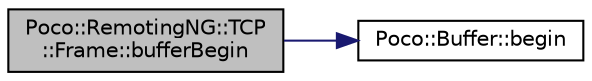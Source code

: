 digraph "Poco::RemotingNG::TCP::Frame::bufferBegin"
{
 // LATEX_PDF_SIZE
  edge [fontname="Helvetica",fontsize="10",labelfontname="Helvetica",labelfontsize="10"];
  node [fontname="Helvetica",fontsize="10",shape=record];
  rankdir="LR";
  Node1 [label="Poco::RemotingNG::TCP\l::Frame::bufferBegin",height=0.2,width=0.4,color="black", fillcolor="grey75", style="filled", fontcolor="black",tooltip="Returns a pointer to the end (one past last byte) of the payload in the buffer."];
  Node1 -> Node2 [color="midnightblue",fontsize="10",style="solid",fontname="Helvetica"];
  Node2 [label="Poco::Buffer::begin",height=0.2,width=0.4,color="black", fillcolor="white", style="filled",URL="$classPoco_1_1Buffer.html#a9a3ae9f4ebf9cf667bd9f413afc0f75f",tooltip="Returns a pointer to the beginning of the buffer."];
}
